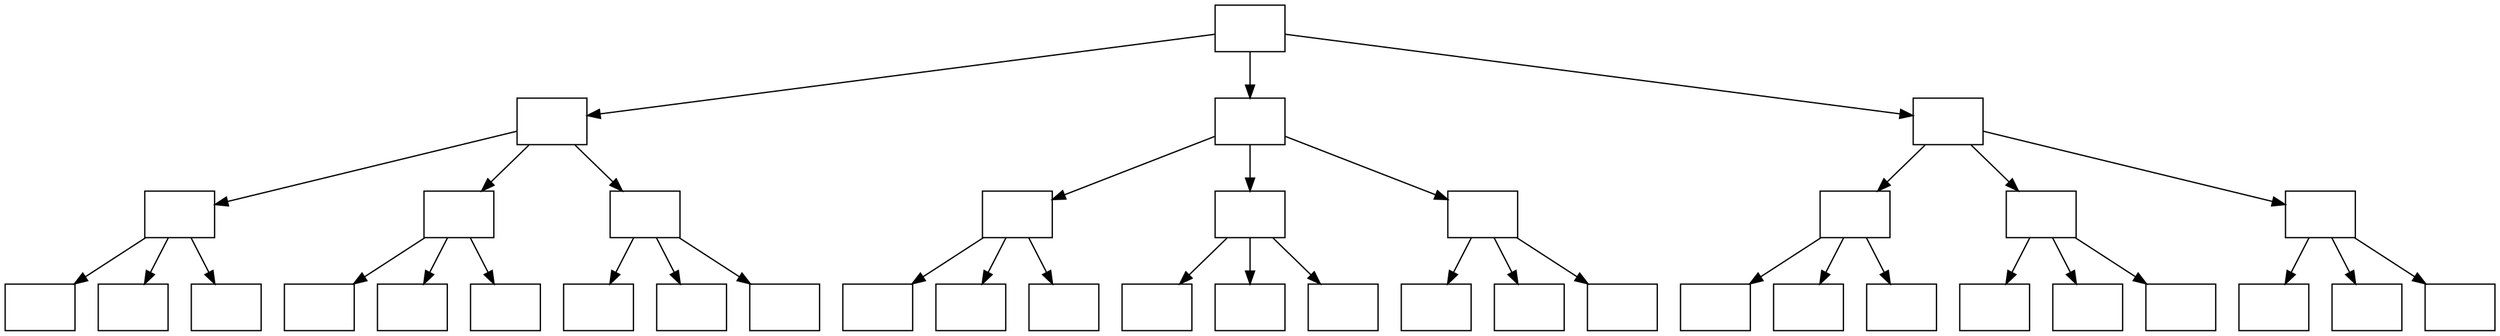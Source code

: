 digraph G {
    node [shape="rect" label=""]

    root [image="root.node.svg"]
    a [image="a.node.svg"]
    b [image="b.node.svg"]
    c [image="c.node.svg"]

    a1 [image="a1.node.svg"]
    a2 [image="a2.node.svg"]
    a3 [image="a3.node.svg"]

    a1a [image="a1a.node.svg"]
    a1b [image="a1b.node.svg"]
    a1c [image="a1c.node.svg"]

    a2a [image="a2a.node.svg"]
    a2b [image="a2b.node.svg"]
    a2c [image="a2c.node.svg"]

    a3a [image="a3a.node.svg"]
    a3b [image="a3b.node.svg"]
    a3c [image="a3c.node.svg"]

    b1 [image="b1.node.svg"]
    b2 [image="b2.node.svg"]
    b3 [image="b3.node.svg"]

    b1a [image="b1a.node.svg"]
    b1b [image="b1b.node.svg"]
    b1c [image="b1c.node.svg"]

    b2a [image="b2a.node.svg"]
    b2b [image="b2b.node.svg"]
    b2c [image="b2c.node.svg"]

    b3a [image="b3a.node.svg"]
    b3b [image="b3b.node.svg"]
    b3c [image="b3c.node.svg"]

    c1 [image="c1.node.svg"]
    c2 [image="c2.node.svg"]
    c3 [image="c3.node.svg"]

    c1a [image="c1a.node.svg"]
    c1b [image="c1b.node.svg"]
    c1c [image="c1c.node.svg"]

    c2a [image="c2a.node.svg"]
    c2b [image="c2b.node.svg"]
    c2c [image="c2c.node.svg"]

    c3a [image="c3a.node.svg"]
    c3b [image="c3b.node.svg"]
    c3c [image="c3c.node.svg"]


    root -> a
    root -> b
    root -> c
    
    a -> a1
    a -> a2
    a -> a3

    a1 -> a1a
    a1 -> a1b
    a1 -> a1c

    a2 -> a2a
    a2 -> a2b
    a2 -> a2c

    a3 -> a3a
    a3 -> a3b
    a3 -> a3c

    b -> b1
    b -> b2
    b -> b3

    b1 -> b1a
    b1 -> b1b
    b1 -> b1c

    b2 -> b2a
    b2 -> b2b
    b2 -> b2c

    b3 -> b3a
    b3 -> b3b
    b3 -> b3c

    c -> c1
    c -> c2
    c -> c3

    c1 -> c1a
    c1 -> c1b
    c1 -> c1c

    c2 -> c2a
    c2 -> c2b
    c2 -> c2c

    c3 -> c3a
    c3 -> c3b
    c3 -> c3c
}


